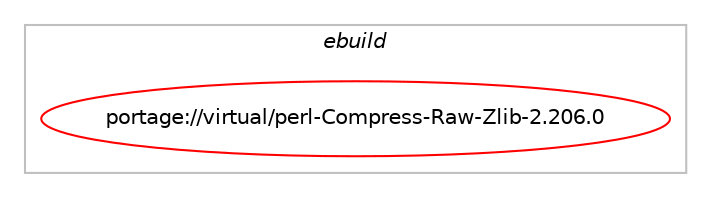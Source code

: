 digraph prolog {

# *************
# Graph options
# *************

newrank=true;
concentrate=true;
compound=true;
graph [rankdir=LR,fontname=Helvetica,fontsize=10,ranksep=1.5];#, ranksep=2.5, nodesep=0.2];
edge  [arrowhead=vee];
node  [fontname=Helvetica,fontsize=10];

# **********
# The ebuild
# **********

subgraph cluster_leftcol {
color=gray;
label=<<i>ebuild</i>>;
id [label="portage://virtual/perl-Compress-Raw-Zlib-2.206.0", color=red, width=4, href="../virtual/perl-Compress-Raw-Zlib-2.206.0.svg"];
}

# ****************
# The dependencies
# ****************

subgraph cluster_midcol {
color=gray;
label=<<i>dependencies</i>>;
subgraph cluster_compile {
fillcolor="#eeeeee";
style=filled;
label=<<i>compile</i>>;
}
subgraph cluster_compileandrun {
fillcolor="#eeeeee";
style=filled;
label=<<i>compile and run</i>>;
}
subgraph cluster_run {
fillcolor="#eeeeee";
style=filled;
label=<<i>run</i>>;
# *** BEGIN UNKNOWN DEPENDENCY TYPE (TODO) ***
# id -> equal(package_dependency(portage://virtual/perl-Compress-Raw-Zlib-2.206.0,run,no,dev-lang,perl,none,[,,],any_same_slot,[]))
# *** END UNKNOWN DEPENDENCY TYPE (TODO) ***

# *** BEGIN UNKNOWN DEPENDENCY TYPE (TODO) ***
# id -> equal(package_dependency(portage://virtual/perl-Compress-Raw-Zlib-2.206.0,run,no,perl-core,Compress-Raw-Zlib,tilde,[2.206.0,,,2.206.0],[],[]))
# *** END UNKNOWN DEPENDENCY TYPE (TODO) ***

# *** BEGIN UNKNOWN DEPENDENCY TYPE (TODO) ***
# id -> equal(package_dependency(portage://virtual/perl-Compress-Raw-Zlib-2.206.0,run,weak,perl-core,Compress-Raw-Zlib,greater,[2.206.0,,-r999,2.206.0-r999],[],[]))
# *** END UNKNOWN DEPENDENCY TYPE (TODO) ***

# *** BEGIN UNKNOWN DEPENDENCY TYPE (TODO) ***
# id -> equal(package_dependency(portage://virtual/perl-Compress-Raw-Zlib-2.206.0,run,weak,perl-core,Compress-Raw-Zlib,smaller,[2.206.0,,,2.206.0],[],[]))
# *** END UNKNOWN DEPENDENCY TYPE (TODO) ***

}
}

# **************
# The candidates
# **************

subgraph cluster_choices {
rank=same;
color=gray;
label=<<i>candidates</i>>;

}

}
